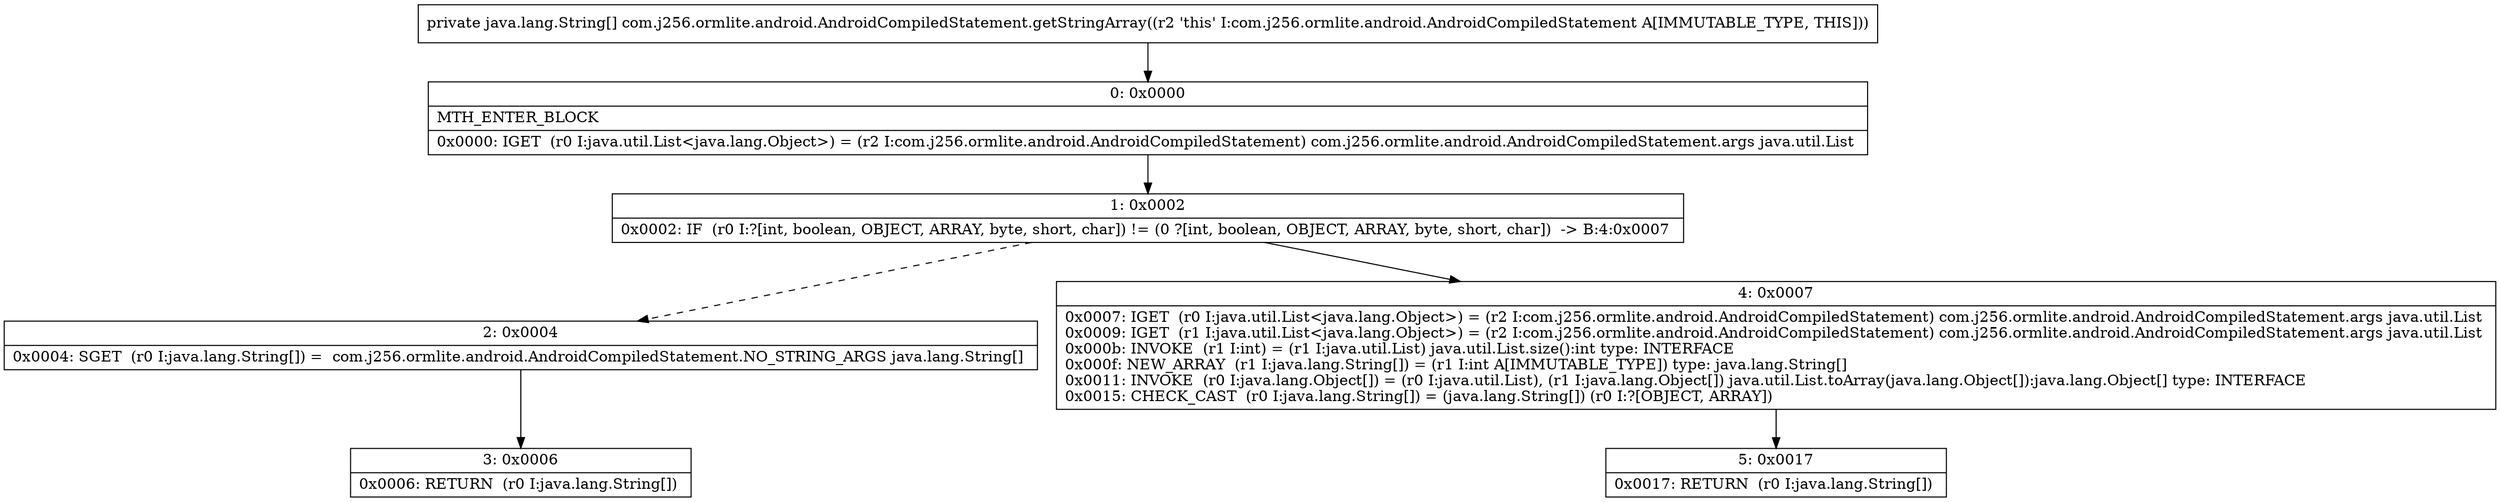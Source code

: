 digraph "CFG forcom.j256.ormlite.android.AndroidCompiledStatement.getStringArray()[Ljava\/lang\/String;" {
Node_0 [shape=record,label="{0\:\ 0x0000|MTH_ENTER_BLOCK\l|0x0000: IGET  (r0 I:java.util.List\<java.lang.Object\>) = (r2 I:com.j256.ormlite.android.AndroidCompiledStatement) com.j256.ormlite.android.AndroidCompiledStatement.args java.util.List \l}"];
Node_1 [shape=record,label="{1\:\ 0x0002|0x0002: IF  (r0 I:?[int, boolean, OBJECT, ARRAY, byte, short, char]) != (0 ?[int, boolean, OBJECT, ARRAY, byte, short, char])  \-\> B:4:0x0007 \l}"];
Node_2 [shape=record,label="{2\:\ 0x0004|0x0004: SGET  (r0 I:java.lang.String[]) =  com.j256.ormlite.android.AndroidCompiledStatement.NO_STRING_ARGS java.lang.String[] \l}"];
Node_3 [shape=record,label="{3\:\ 0x0006|0x0006: RETURN  (r0 I:java.lang.String[]) \l}"];
Node_4 [shape=record,label="{4\:\ 0x0007|0x0007: IGET  (r0 I:java.util.List\<java.lang.Object\>) = (r2 I:com.j256.ormlite.android.AndroidCompiledStatement) com.j256.ormlite.android.AndroidCompiledStatement.args java.util.List \l0x0009: IGET  (r1 I:java.util.List\<java.lang.Object\>) = (r2 I:com.j256.ormlite.android.AndroidCompiledStatement) com.j256.ormlite.android.AndroidCompiledStatement.args java.util.List \l0x000b: INVOKE  (r1 I:int) = (r1 I:java.util.List) java.util.List.size():int type: INTERFACE \l0x000f: NEW_ARRAY  (r1 I:java.lang.String[]) = (r1 I:int A[IMMUTABLE_TYPE]) type: java.lang.String[] \l0x0011: INVOKE  (r0 I:java.lang.Object[]) = (r0 I:java.util.List), (r1 I:java.lang.Object[]) java.util.List.toArray(java.lang.Object[]):java.lang.Object[] type: INTERFACE \l0x0015: CHECK_CAST  (r0 I:java.lang.String[]) = (java.lang.String[]) (r0 I:?[OBJECT, ARRAY]) \l}"];
Node_5 [shape=record,label="{5\:\ 0x0017|0x0017: RETURN  (r0 I:java.lang.String[]) \l}"];
MethodNode[shape=record,label="{private java.lang.String[] com.j256.ormlite.android.AndroidCompiledStatement.getStringArray((r2 'this' I:com.j256.ormlite.android.AndroidCompiledStatement A[IMMUTABLE_TYPE, THIS])) }"];
MethodNode -> Node_0;
Node_0 -> Node_1;
Node_1 -> Node_2[style=dashed];
Node_1 -> Node_4;
Node_2 -> Node_3;
Node_4 -> Node_5;
}

